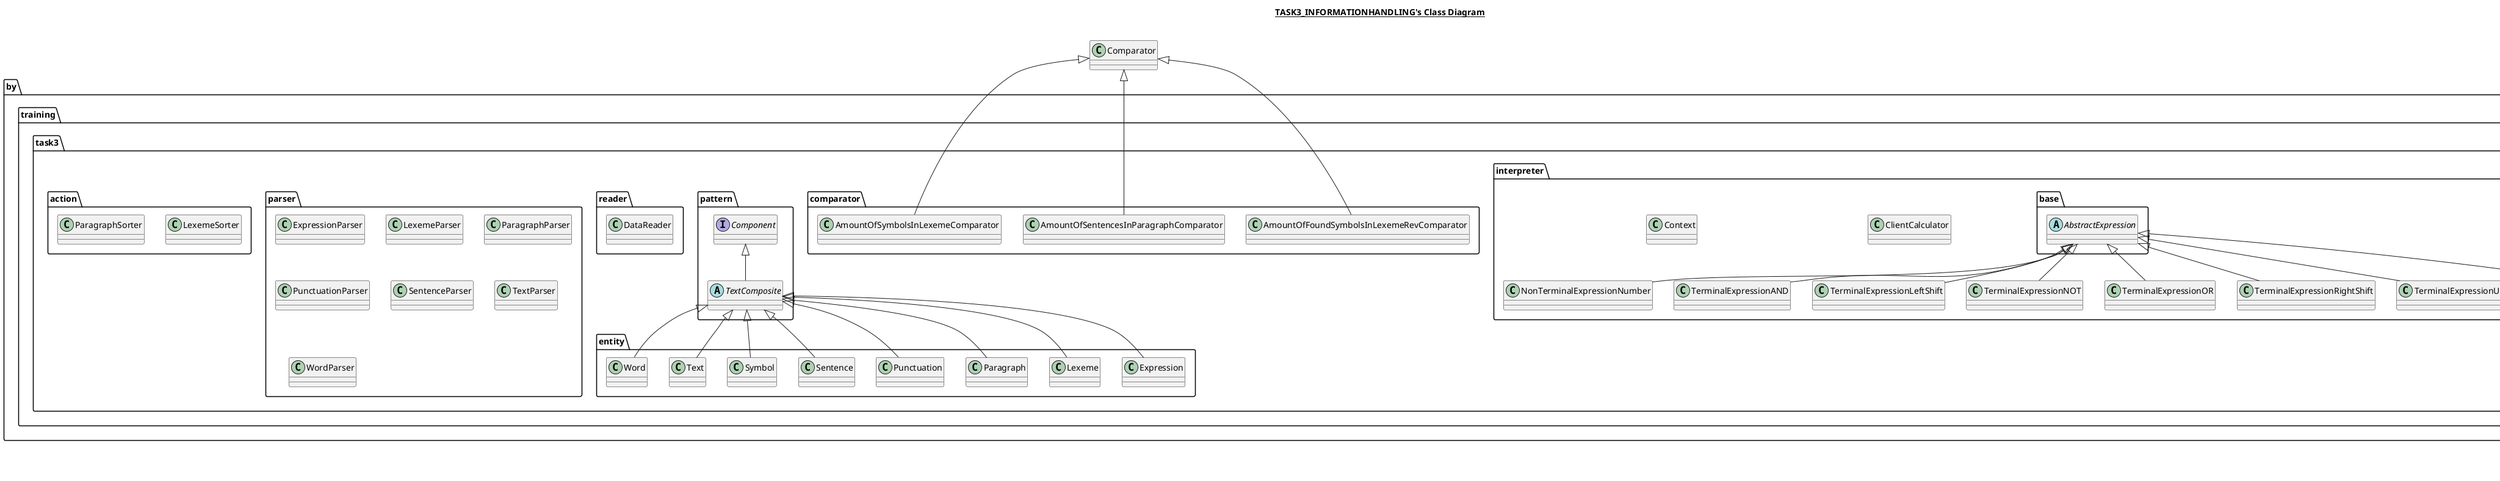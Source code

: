 @startuml

title __TASK3_INFORMATIONHANDLING's Class Diagram__\n

  package by.training.task3.interpreter {
    package by.training.task3.interpreter.base {
      abstract class AbstractExpression {
      }
    }
  }
  

  package by.training.task3.comparator {
    class AmountOfFoundSymbolsInLexemeRevComparator {
    }
  }
  

  package by.training.task3.comparator {
    class AmountOfSentencesInParagraphComparator {
    }
  }
  

  package by.training.task3.comparator {
    class AmountOfSymbolsInLexemeComparator {
    }
  }
  

  package by.training.task3.interpreter {
    class ClientCalculator {
    }
  }
  

  package by.training.task3.pattern {
    interface Component {
    }
  }
  

  package by.training.task3.interpreter {
    class Context {
    }
  }
  

  package by.training.task3.reader {
    class DataReader {
    }
  }
  

  package by.training.task3.entity {
    class Expression {
    }
  }
  

  package by.training.task3.parser {
    class ExpressionParser {
    }
  }
  

  package by.training.task3.entity {
    class Lexeme {
    }
  }
  

  package by.training.task3.parser {
    class LexemeParser {
    }
  }
  

  package by.training.task3.action {
    class LexemeSorter {
    }
  }
  

  package by.training.task3.interpreter {
    class NonTerminalExpressionNumber {
    }
  }
  

  package by.training.task3.entity {
    class Paragraph {
    }
  }
  

  package by.training.task3.parser {
    class ParagraphParser {
    }
  }
  

  package by.training.task3.action {
    class ParagraphSorter {
    }
  }
  

  package by.training.task3.entity {
    class Punctuation {
    }
  }
  

  package by.training.task3.parser {
    class PunctuationParser {
    }
  }
  

  package by.training.task3.entity {
    class Sentence {
    }
  }
  

  package by.training.task3.parser {
    class SentenceParser {
    }
  }
  

  package by.training.task3.entity {
    class Symbol {
    }
  }
  

  package by.training.task3.interpreter {
    class TerminalExpressionAND {
    }
  }
  

  package by.training.task3.interpreter {
    class TerminalExpressionLeftShift {
    }
  }
  

  package by.training.task3.interpreter {
    class TerminalExpressionNOT {
    }
  }
  

  package by.training.task3.interpreter {
    class TerminalExpressionOR {
    }
  }
  

  package by.training.task3.interpreter {
    class TerminalExpressionRightShift {
    }
  }
  

  package by.training.task3.interpreter {
    class TerminalExpressionUnsignedRightShift {
    }
  }
  

  package by.training.task3.interpreter {
    class TerminalExpressionXOR {
    }
  }
  

  package by.training.task3.entity {
    class Text {
    }
  }
  

  package by.training.task3.pattern {
    abstract class TextComposite {
    }
  }
  

  package by.training.task3.parser {
    class TextParser {
    }
  }
  

  package by.training.task3.entity {
    class Word {
    }
  }
  

  package by.training.task3.parser {
    class WordParser {
    }
  }
  

  AmountOfFoundSymbolsInLexemeRevComparator -up-|> Comparator
  AmountOfSentencesInParagraphComparator -up-|> Comparator
  AmountOfSymbolsInLexemeComparator -up-|> Comparator
  Expression -up-|> TextComposite
  Lexeme -up-|> TextComposite
  NonTerminalExpressionNumber -up-|> AbstractExpression
  Paragraph -up-|> TextComposite
  Punctuation -up-|> TextComposite
  Sentence -up-|> TextComposite
  Symbol -up-|> TextComposite
  TerminalExpressionAND -up-|> AbstractExpression
  TerminalExpressionLeftShift -up-|> AbstractExpression
  TerminalExpressionNOT -up-|> AbstractExpression
  TerminalExpressionOR -up-|> AbstractExpression
  TerminalExpressionRightShift -up-|> AbstractExpression
  TerminalExpressionUnsignedRightShift -up-|> AbstractExpression
  TerminalExpressionXOR -up-|> AbstractExpression
  Text -up-|> TextComposite
  TextComposite -up-|> Component
  Word -up-|> TextComposite


right footer


PlantUML diagram generated by SketchIt! (https://bitbucket.org/pmesmeur/sketch.it)
For more information about this tool, please contact philippe.mesmeur@gmail.com
endfooter

@enduml
